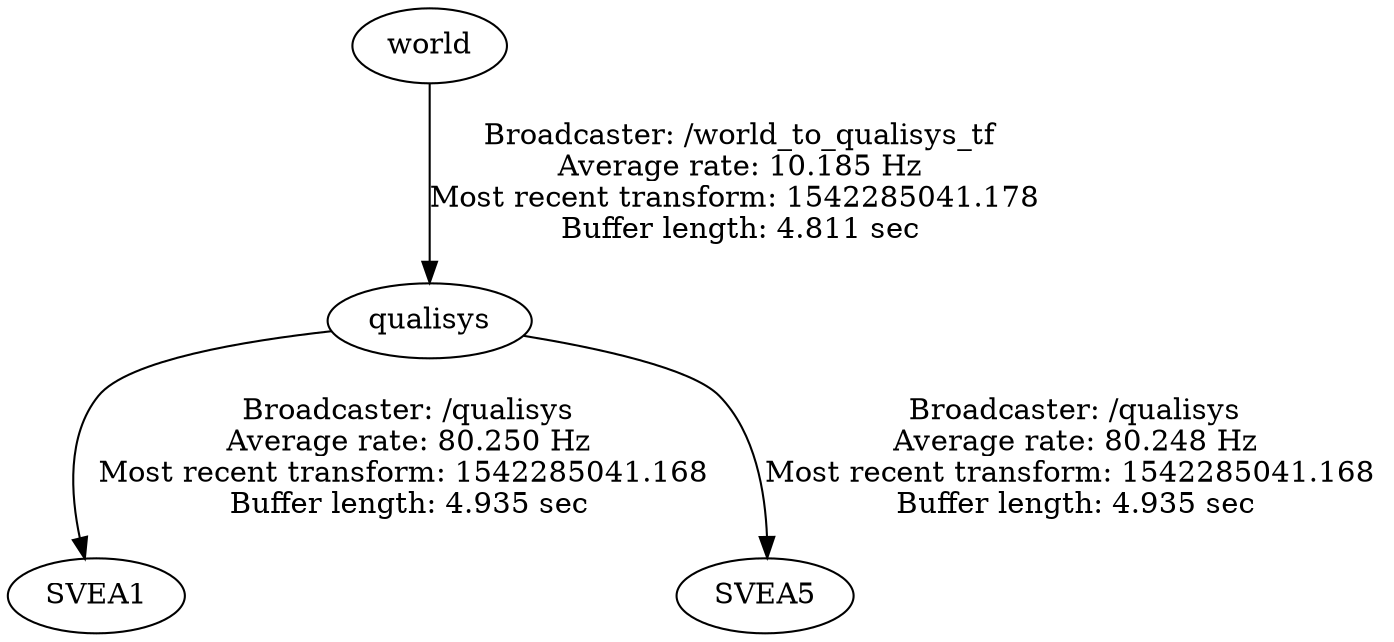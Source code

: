 digraph G {
"qualisys" -> "SVEA1"[label="Broadcaster: /qualisys\nAverage rate: 80.250 Hz\nMost recent transform: 1542285041.168 \nBuffer length: 4.935 sec\n"];
"world" -> "qualisys"[label="Broadcaster: /world_to_qualisys_tf\nAverage rate: 10.185 Hz\nMost recent transform: 1542285041.178 \nBuffer length: 4.811 sec\n"];
"qualisys" -> "SVEA5"[label="Broadcaster: /qualisys\nAverage rate: 80.248 Hz\nMost recent transform: 1542285041.168 \nBuffer length: 4.935 sec\n"];
}